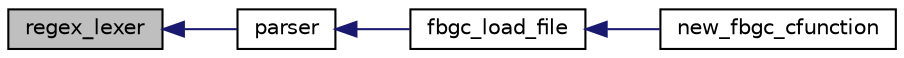 digraph "regex_lexer"
{
  edge [fontname="Helvetica",fontsize="10",labelfontname="Helvetica",labelfontsize="10"];
  node [fontname="Helvetica",fontsize="10",shape=record];
  rankdir="LR";
  Node8 [label="regex_lexer",height=0.2,width=0.4,color="black", fillcolor="grey75", style="filled", fontcolor="black"];
  Node8 -> Node9 [dir="back",color="midnightblue",fontsize="10",style="solid"];
  Node9 [label="parser",height=0.2,width=0.4,color="black", fillcolor="white", style="filled",URL="$parser_8h.html#a9128876c7bafe4207a35d10f2c7f12a8"];
  Node9 -> Node10 [dir="back",color="midnightblue",fontsize="10",style="solid"];
  Node10 [label="fbgc_load_file",height=0.2,width=0.4,color="black", fillcolor="white", style="filled",URL="$fbgc_8h.html#a2aeeff0403205e54bd0dd187e4337b4a"];
  Node10 -> Node11 [dir="back",color="midnightblue",fontsize="10",style="solid"];
  Node11 [label="new_fbgc_cfunction",height=0.2,width=0.4,color="black", fillcolor="white", style="filled",URL="$fbgc__stl_8c.html#a23883ffe16d0cfdc1f70f3c31b650d2c"];
}
